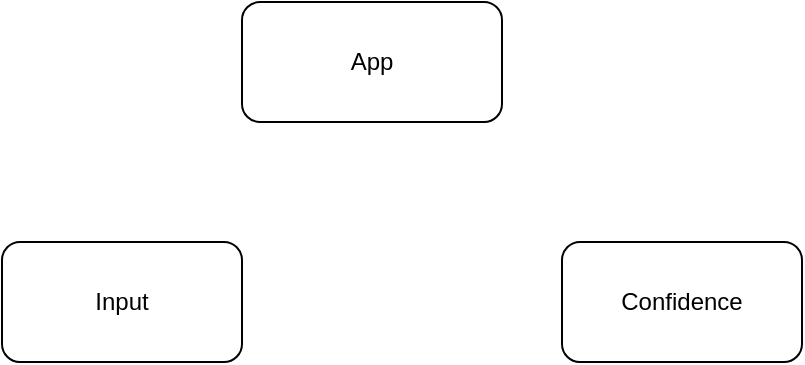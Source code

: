 <mxfile version="14.2.4" type="embed">
    <diagram id="7AcKei-VKxusYM0m1sBe" name="Page-1">
        <mxGraphModel dx="600" dy="478" grid="1" gridSize="10" guides="1" tooltips="1" connect="1" arrows="1" fold="1" page="1" pageScale="1" pageWidth="827" pageHeight="1169" math="0" shadow="0">
            <root>
                <mxCell id="0"/>
                <mxCell id="1" parent="0"/>
                <mxCell id="2" value="App" style="rounded=1;whiteSpace=wrap;html=1;" vertex="1" parent="1">
                    <mxGeometry x="240" y="50" width="130" height="60" as="geometry"/>
                </mxCell>
                <mxCell id="3" value="Input" style="rounded=1;whiteSpace=wrap;html=1;" vertex="1" parent="1">
                    <mxGeometry x="120" y="170" width="120" height="60" as="geometry"/>
                </mxCell>
                <mxCell id="4" value="Confidence" style="rounded=1;whiteSpace=wrap;html=1;" vertex="1" parent="1">
                    <mxGeometry x="400" y="170" width="120" height="60" as="geometry"/>
                </mxCell>
            </root>
        </mxGraphModel>
    </diagram>
</mxfile>